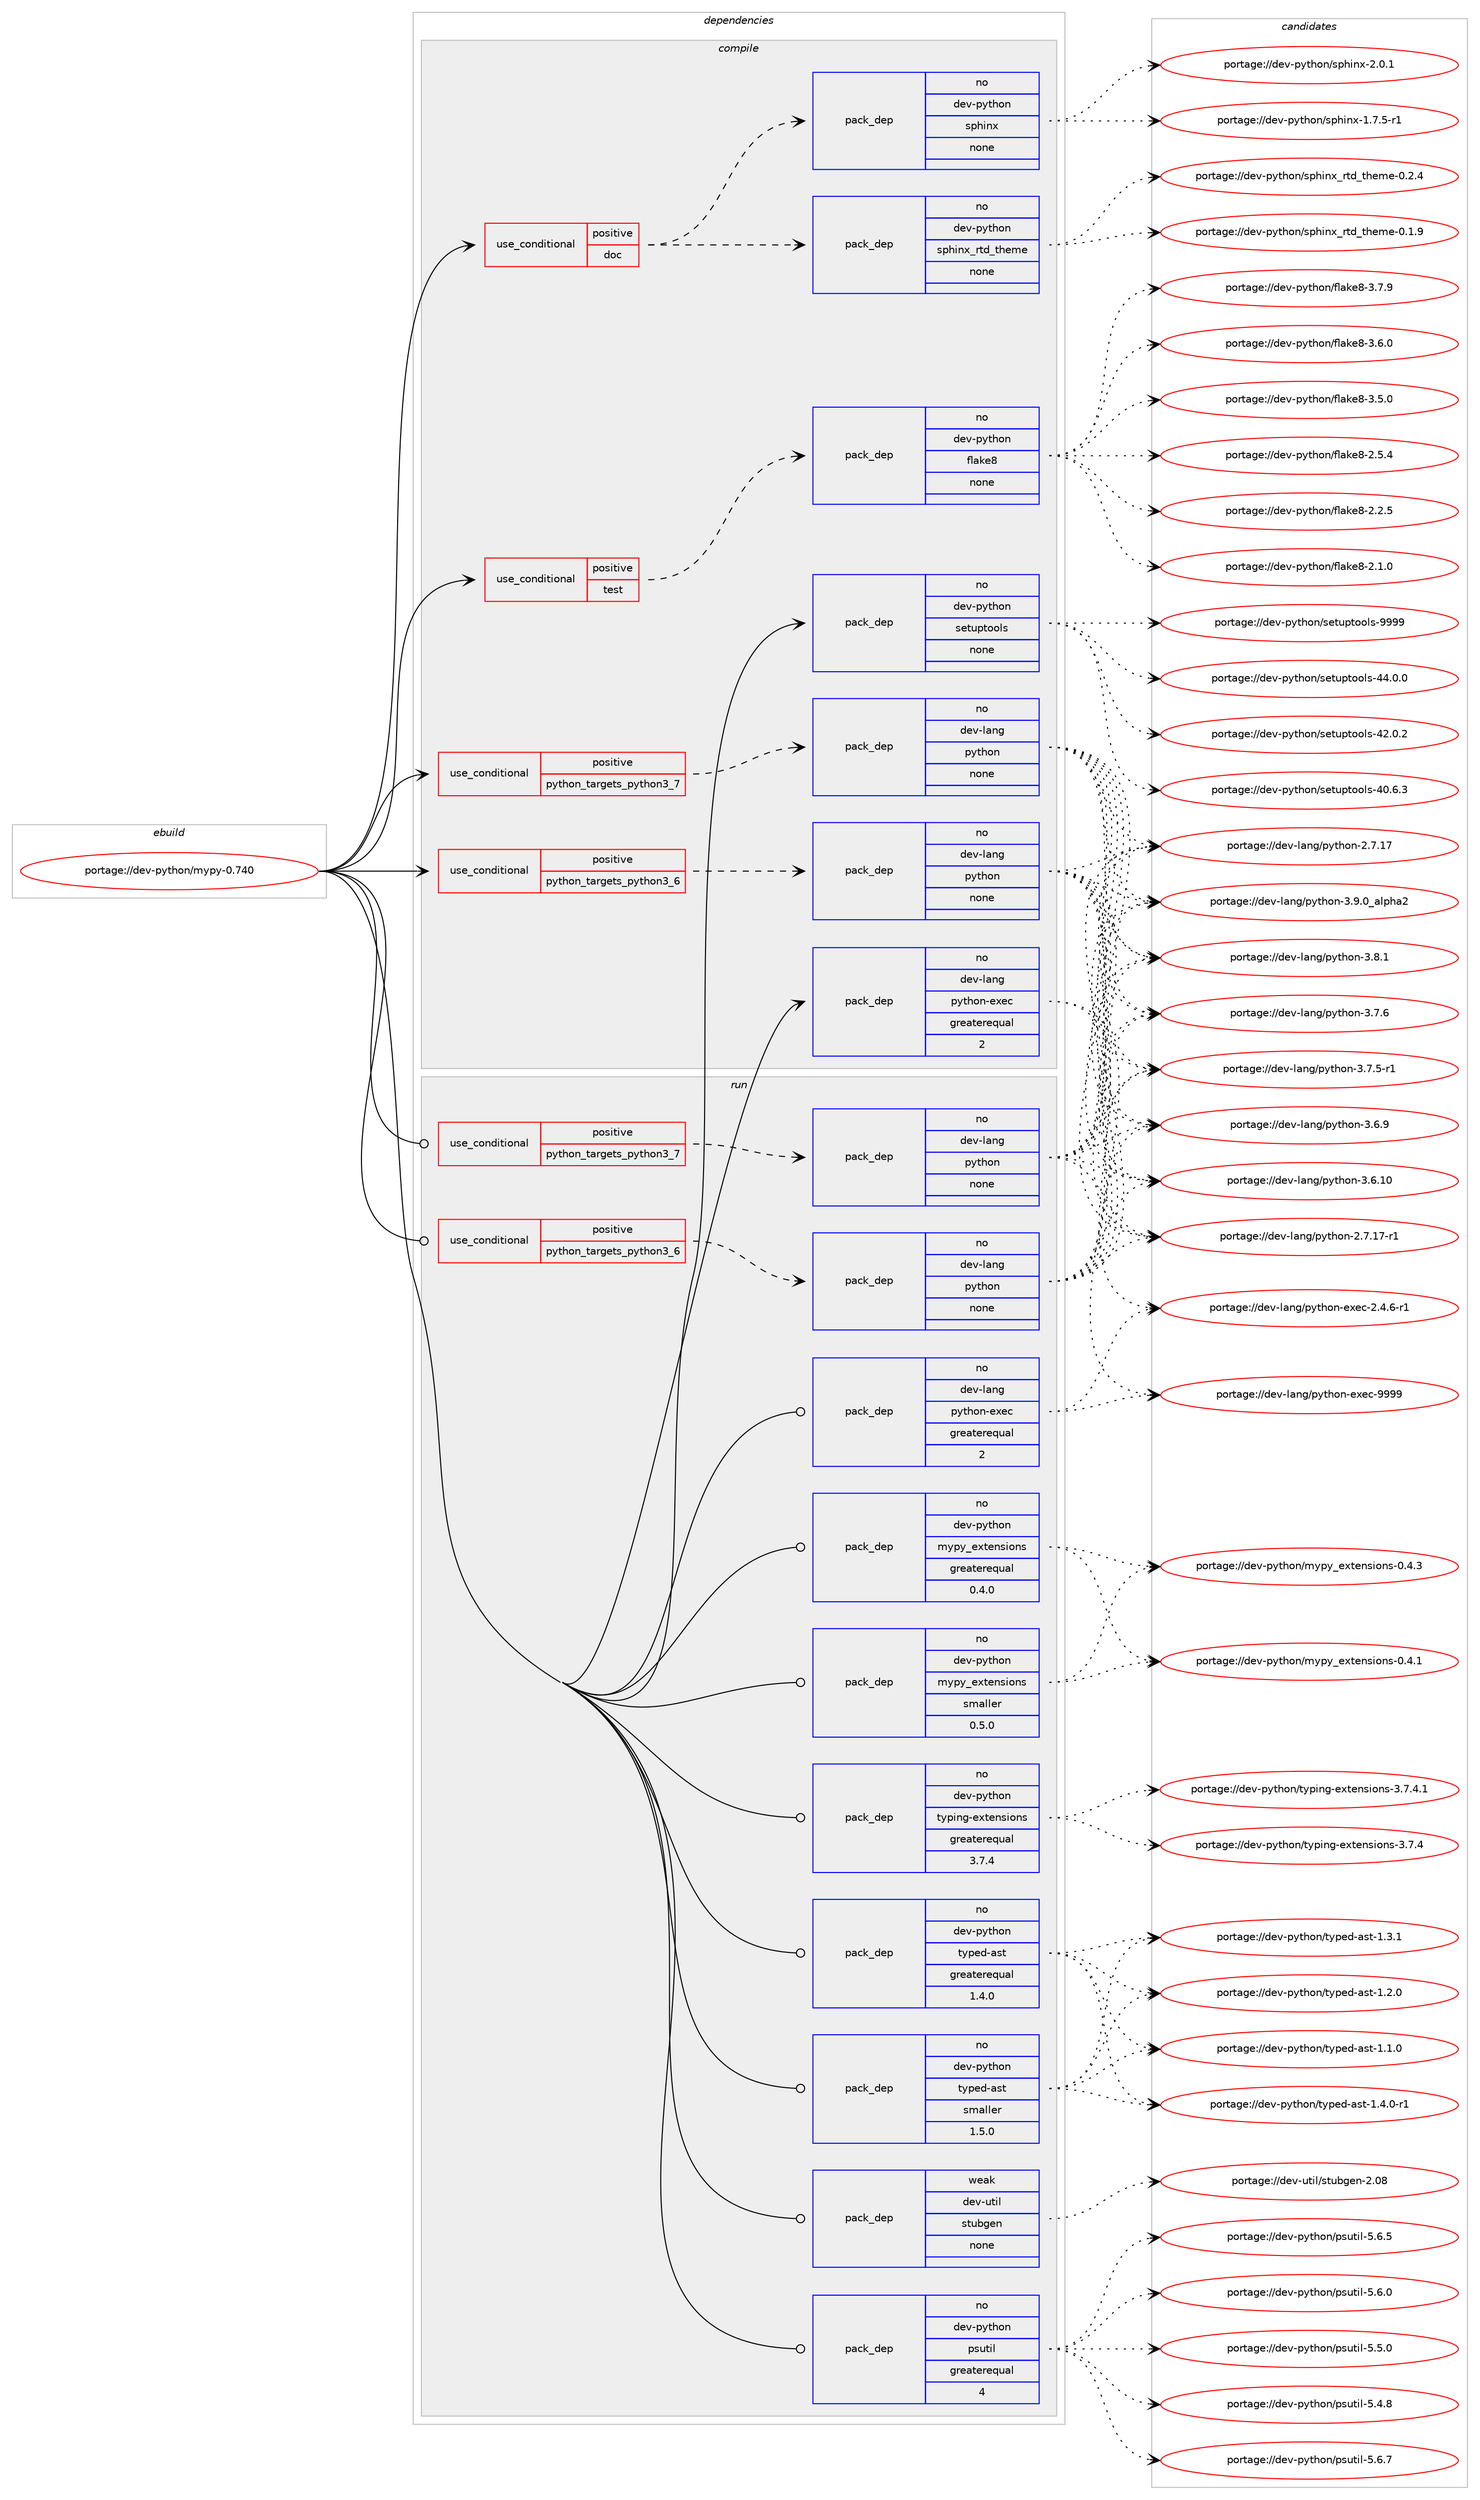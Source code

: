 digraph prolog {

# *************
# Graph options
# *************

newrank=true;
concentrate=true;
compound=true;
graph [rankdir=LR,fontname=Helvetica,fontsize=10,ranksep=1.5];#, ranksep=2.5, nodesep=0.2];
edge  [arrowhead=vee];
node  [fontname=Helvetica,fontsize=10];

# **********
# The ebuild
# **********

subgraph cluster_leftcol {
color=gray;
label=<<i>ebuild</i>>;
id [label="portage://dev-python/mypy-0.740", color=red, width=4, href="../dev-python/mypy-0.740.svg"];
}

# ****************
# The dependencies
# ****************

subgraph cluster_midcol {
color=gray;
label=<<i>dependencies</i>>;
subgraph cluster_compile {
fillcolor="#eeeeee";
style=filled;
label=<<i>compile</i>>;
subgraph cond112645 {
dependency449557 [label=<<TABLE BORDER="0" CELLBORDER="1" CELLSPACING="0" CELLPADDING="4"><TR><TD ROWSPAN="3" CELLPADDING="10">use_conditional</TD></TR><TR><TD>positive</TD></TR><TR><TD>doc</TD></TR></TABLE>>, shape=none, color=red];
subgraph pack331932 {
dependency449558 [label=<<TABLE BORDER="0" CELLBORDER="1" CELLSPACING="0" CELLPADDING="4" WIDTH="220"><TR><TD ROWSPAN="6" CELLPADDING="30">pack_dep</TD></TR><TR><TD WIDTH="110">no</TD></TR><TR><TD>dev-python</TD></TR><TR><TD>sphinx</TD></TR><TR><TD>none</TD></TR><TR><TD></TD></TR></TABLE>>, shape=none, color=blue];
}
dependency449557:e -> dependency449558:w [weight=20,style="dashed",arrowhead="vee"];
subgraph pack331933 {
dependency449559 [label=<<TABLE BORDER="0" CELLBORDER="1" CELLSPACING="0" CELLPADDING="4" WIDTH="220"><TR><TD ROWSPAN="6" CELLPADDING="30">pack_dep</TD></TR><TR><TD WIDTH="110">no</TD></TR><TR><TD>dev-python</TD></TR><TR><TD>sphinx_rtd_theme</TD></TR><TR><TD>none</TD></TR><TR><TD></TD></TR></TABLE>>, shape=none, color=blue];
}
dependency449557:e -> dependency449559:w [weight=20,style="dashed",arrowhead="vee"];
}
id:e -> dependency449557:w [weight=20,style="solid",arrowhead="vee"];
subgraph cond112646 {
dependency449560 [label=<<TABLE BORDER="0" CELLBORDER="1" CELLSPACING="0" CELLPADDING="4"><TR><TD ROWSPAN="3" CELLPADDING="10">use_conditional</TD></TR><TR><TD>positive</TD></TR><TR><TD>python_targets_python3_6</TD></TR></TABLE>>, shape=none, color=red];
subgraph pack331934 {
dependency449561 [label=<<TABLE BORDER="0" CELLBORDER="1" CELLSPACING="0" CELLPADDING="4" WIDTH="220"><TR><TD ROWSPAN="6" CELLPADDING="30">pack_dep</TD></TR><TR><TD WIDTH="110">no</TD></TR><TR><TD>dev-lang</TD></TR><TR><TD>python</TD></TR><TR><TD>none</TD></TR><TR><TD></TD></TR></TABLE>>, shape=none, color=blue];
}
dependency449560:e -> dependency449561:w [weight=20,style="dashed",arrowhead="vee"];
}
id:e -> dependency449560:w [weight=20,style="solid",arrowhead="vee"];
subgraph cond112647 {
dependency449562 [label=<<TABLE BORDER="0" CELLBORDER="1" CELLSPACING="0" CELLPADDING="4"><TR><TD ROWSPAN="3" CELLPADDING="10">use_conditional</TD></TR><TR><TD>positive</TD></TR><TR><TD>python_targets_python3_7</TD></TR></TABLE>>, shape=none, color=red];
subgraph pack331935 {
dependency449563 [label=<<TABLE BORDER="0" CELLBORDER="1" CELLSPACING="0" CELLPADDING="4" WIDTH="220"><TR><TD ROWSPAN="6" CELLPADDING="30">pack_dep</TD></TR><TR><TD WIDTH="110">no</TD></TR><TR><TD>dev-lang</TD></TR><TR><TD>python</TD></TR><TR><TD>none</TD></TR><TR><TD></TD></TR></TABLE>>, shape=none, color=blue];
}
dependency449562:e -> dependency449563:w [weight=20,style="dashed",arrowhead="vee"];
}
id:e -> dependency449562:w [weight=20,style="solid",arrowhead="vee"];
subgraph cond112648 {
dependency449564 [label=<<TABLE BORDER="0" CELLBORDER="1" CELLSPACING="0" CELLPADDING="4"><TR><TD ROWSPAN="3" CELLPADDING="10">use_conditional</TD></TR><TR><TD>positive</TD></TR><TR><TD>test</TD></TR></TABLE>>, shape=none, color=red];
subgraph pack331936 {
dependency449565 [label=<<TABLE BORDER="0" CELLBORDER="1" CELLSPACING="0" CELLPADDING="4" WIDTH="220"><TR><TD ROWSPAN="6" CELLPADDING="30">pack_dep</TD></TR><TR><TD WIDTH="110">no</TD></TR><TR><TD>dev-python</TD></TR><TR><TD>flake8</TD></TR><TR><TD>none</TD></TR><TR><TD></TD></TR></TABLE>>, shape=none, color=blue];
}
dependency449564:e -> dependency449565:w [weight=20,style="dashed",arrowhead="vee"];
}
id:e -> dependency449564:w [weight=20,style="solid",arrowhead="vee"];
subgraph pack331937 {
dependency449566 [label=<<TABLE BORDER="0" CELLBORDER="1" CELLSPACING="0" CELLPADDING="4" WIDTH="220"><TR><TD ROWSPAN="6" CELLPADDING="30">pack_dep</TD></TR><TR><TD WIDTH="110">no</TD></TR><TR><TD>dev-lang</TD></TR><TR><TD>python-exec</TD></TR><TR><TD>greaterequal</TD></TR><TR><TD>2</TD></TR></TABLE>>, shape=none, color=blue];
}
id:e -> dependency449566:w [weight=20,style="solid",arrowhead="vee"];
subgraph pack331938 {
dependency449567 [label=<<TABLE BORDER="0" CELLBORDER="1" CELLSPACING="0" CELLPADDING="4" WIDTH="220"><TR><TD ROWSPAN="6" CELLPADDING="30">pack_dep</TD></TR><TR><TD WIDTH="110">no</TD></TR><TR><TD>dev-python</TD></TR><TR><TD>setuptools</TD></TR><TR><TD>none</TD></TR><TR><TD></TD></TR></TABLE>>, shape=none, color=blue];
}
id:e -> dependency449567:w [weight=20,style="solid",arrowhead="vee"];
}
subgraph cluster_compileandrun {
fillcolor="#eeeeee";
style=filled;
label=<<i>compile and run</i>>;
}
subgraph cluster_run {
fillcolor="#eeeeee";
style=filled;
label=<<i>run</i>>;
subgraph cond112649 {
dependency449568 [label=<<TABLE BORDER="0" CELLBORDER="1" CELLSPACING="0" CELLPADDING="4"><TR><TD ROWSPAN="3" CELLPADDING="10">use_conditional</TD></TR><TR><TD>positive</TD></TR><TR><TD>python_targets_python3_6</TD></TR></TABLE>>, shape=none, color=red];
subgraph pack331939 {
dependency449569 [label=<<TABLE BORDER="0" CELLBORDER="1" CELLSPACING="0" CELLPADDING="4" WIDTH="220"><TR><TD ROWSPAN="6" CELLPADDING="30">pack_dep</TD></TR><TR><TD WIDTH="110">no</TD></TR><TR><TD>dev-lang</TD></TR><TR><TD>python</TD></TR><TR><TD>none</TD></TR><TR><TD></TD></TR></TABLE>>, shape=none, color=blue];
}
dependency449568:e -> dependency449569:w [weight=20,style="dashed",arrowhead="vee"];
}
id:e -> dependency449568:w [weight=20,style="solid",arrowhead="odot"];
subgraph cond112650 {
dependency449570 [label=<<TABLE BORDER="0" CELLBORDER="1" CELLSPACING="0" CELLPADDING="4"><TR><TD ROWSPAN="3" CELLPADDING="10">use_conditional</TD></TR><TR><TD>positive</TD></TR><TR><TD>python_targets_python3_7</TD></TR></TABLE>>, shape=none, color=red];
subgraph pack331940 {
dependency449571 [label=<<TABLE BORDER="0" CELLBORDER="1" CELLSPACING="0" CELLPADDING="4" WIDTH="220"><TR><TD ROWSPAN="6" CELLPADDING="30">pack_dep</TD></TR><TR><TD WIDTH="110">no</TD></TR><TR><TD>dev-lang</TD></TR><TR><TD>python</TD></TR><TR><TD>none</TD></TR><TR><TD></TD></TR></TABLE>>, shape=none, color=blue];
}
dependency449570:e -> dependency449571:w [weight=20,style="dashed",arrowhead="vee"];
}
id:e -> dependency449570:w [weight=20,style="solid",arrowhead="odot"];
subgraph pack331941 {
dependency449572 [label=<<TABLE BORDER="0" CELLBORDER="1" CELLSPACING="0" CELLPADDING="4" WIDTH="220"><TR><TD ROWSPAN="6" CELLPADDING="30">pack_dep</TD></TR><TR><TD WIDTH="110">no</TD></TR><TR><TD>dev-lang</TD></TR><TR><TD>python-exec</TD></TR><TR><TD>greaterequal</TD></TR><TR><TD>2</TD></TR></TABLE>>, shape=none, color=blue];
}
id:e -> dependency449572:w [weight=20,style="solid",arrowhead="odot"];
subgraph pack331942 {
dependency449573 [label=<<TABLE BORDER="0" CELLBORDER="1" CELLSPACING="0" CELLPADDING="4" WIDTH="220"><TR><TD ROWSPAN="6" CELLPADDING="30">pack_dep</TD></TR><TR><TD WIDTH="110">no</TD></TR><TR><TD>dev-python</TD></TR><TR><TD>mypy_extensions</TD></TR><TR><TD>greaterequal</TD></TR><TR><TD>0.4.0</TD></TR></TABLE>>, shape=none, color=blue];
}
id:e -> dependency449573:w [weight=20,style="solid",arrowhead="odot"];
subgraph pack331943 {
dependency449574 [label=<<TABLE BORDER="0" CELLBORDER="1" CELLSPACING="0" CELLPADDING="4" WIDTH="220"><TR><TD ROWSPAN="6" CELLPADDING="30">pack_dep</TD></TR><TR><TD WIDTH="110">no</TD></TR><TR><TD>dev-python</TD></TR><TR><TD>mypy_extensions</TD></TR><TR><TD>smaller</TD></TR><TR><TD>0.5.0</TD></TR></TABLE>>, shape=none, color=blue];
}
id:e -> dependency449574:w [weight=20,style="solid",arrowhead="odot"];
subgraph pack331944 {
dependency449575 [label=<<TABLE BORDER="0" CELLBORDER="1" CELLSPACING="0" CELLPADDING="4" WIDTH="220"><TR><TD ROWSPAN="6" CELLPADDING="30">pack_dep</TD></TR><TR><TD WIDTH="110">no</TD></TR><TR><TD>dev-python</TD></TR><TR><TD>psutil</TD></TR><TR><TD>greaterequal</TD></TR><TR><TD>4</TD></TR></TABLE>>, shape=none, color=blue];
}
id:e -> dependency449575:w [weight=20,style="solid",arrowhead="odot"];
subgraph pack331945 {
dependency449576 [label=<<TABLE BORDER="0" CELLBORDER="1" CELLSPACING="0" CELLPADDING="4" WIDTH="220"><TR><TD ROWSPAN="6" CELLPADDING="30">pack_dep</TD></TR><TR><TD WIDTH="110">no</TD></TR><TR><TD>dev-python</TD></TR><TR><TD>typed-ast</TD></TR><TR><TD>greaterequal</TD></TR><TR><TD>1.4.0</TD></TR></TABLE>>, shape=none, color=blue];
}
id:e -> dependency449576:w [weight=20,style="solid",arrowhead="odot"];
subgraph pack331946 {
dependency449577 [label=<<TABLE BORDER="0" CELLBORDER="1" CELLSPACING="0" CELLPADDING="4" WIDTH="220"><TR><TD ROWSPAN="6" CELLPADDING="30">pack_dep</TD></TR><TR><TD WIDTH="110">no</TD></TR><TR><TD>dev-python</TD></TR><TR><TD>typed-ast</TD></TR><TR><TD>smaller</TD></TR><TR><TD>1.5.0</TD></TR></TABLE>>, shape=none, color=blue];
}
id:e -> dependency449577:w [weight=20,style="solid",arrowhead="odot"];
subgraph pack331947 {
dependency449578 [label=<<TABLE BORDER="0" CELLBORDER="1" CELLSPACING="0" CELLPADDING="4" WIDTH="220"><TR><TD ROWSPAN="6" CELLPADDING="30">pack_dep</TD></TR><TR><TD WIDTH="110">no</TD></TR><TR><TD>dev-python</TD></TR><TR><TD>typing-extensions</TD></TR><TR><TD>greaterequal</TD></TR><TR><TD>3.7.4</TD></TR></TABLE>>, shape=none, color=blue];
}
id:e -> dependency449578:w [weight=20,style="solid",arrowhead="odot"];
subgraph pack331948 {
dependency449579 [label=<<TABLE BORDER="0" CELLBORDER="1" CELLSPACING="0" CELLPADDING="4" WIDTH="220"><TR><TD ROWSPAN="6" CELLPADDING="30">pack_dep</TD></TR><TR><TD WIDTH="110">weak</TD></TR><TR><TD>dev-util</TD></TR><TR><TD>stubgen</TD></TR><TR><TD>none</TD></TR><TR><TD></TD></TR></TABLE>>, shape=none, color=blue];
}
id:e -> dependency449579:w [weight=20,style="solid",arrowhead="odot"];
}
}

# **************
# The candidates
# **************

subgraph cluster_choices {
rank=same;
color=gray;
label=<<i>candidates</i>>;

subgraph choice331932 {
color=black;
nodesep=1;
choice1001011184511212111610411111047115112104105110120455046484649 [label="portage://dev-python/sphinx-2.0.1", color=red, width=4,href="../dev-python/sphinx-2.0.1.svg"];
choice10010111845112121116104111110471151121041051101204549465546534511449 [label="portage://dev-python/sphinx-1.7.5-r1", color=red, width=4,href="../dev-python/sphinx-1.7.5-r1.svg"];
dependency449558:e -> choice1001011184511212111610411111047115112104105110120455046484649:w [style=dotted,weight="100"];
dependency449558:e -> choice10010111845112121116104111110471151121041051101204549465546534511449:w [style=dotted,weight="100"];
}
subgraph choice331933 {
color=black;
nodesep=1;
choice10010111845112121116104111110471151121041051101209511411610095116104101109101454846504652 [label="portage://dev-python/sphinx_rtd_theme-0.2.4", color=red, width=4,href="../dev-python/sphinx_rtd_theme-0.2.4.svg"];
choice10010111845112121116104111110471151121041051101209511411610095116104101109101454846494657 [label="portage://dev-python/sphinx_rtd_theme-0.1.9", color=red, width=4,href="../dev-python/sphinx_rtd_theme-0.1.9.svg"];
dependency449559:e -> choice10010111845112121116104111110471151121041051101209511411610095116104101109101454846504652:w [style=dotted,weight="100"];
dependency449559:e -> choice10010111845112121116104111110471151121041051101209511411610095116104101109101454846494657:w [style=dotted,weight="100"];
}
subgraph choice331934 {
color=black;
nodesep=1;
choice10010111845108971101034711212111610411111045514657464895971081121049750 [label="portage://dev-lang/python-3.9.0_alpha2", color=red, width=4,href="../dev-lang/python-3.9.0_alpha2.svg"];
choice100101118451089711010347112121116104111110455146564649 [label="portage://dev-lang/python-3.8.1", color=red, width=4,href="../dev-lang/python-3.8.1.svg"];
choice100101118451089711010347112121116104111110455146554654 [label="portage://dev-lang/python-3.7.6", color=red, width=4,href="../dev-lang/python-3.7.6.svg"];
choice1001011184510897110103471121211161041111104551465546534511449 [label="portage://dev-lang/python-3.7.5-r1", color=red, width=4,href="../dev-lang/python-3.7.5-r1.svg"];
choice100101118451089711010347112121116104111110455146544657 [label="portage://dev-lang/python-3.6.9", color=red, width=4,href="../dev-lang/python-3.6.9.svg"];
choice10010111845108971101034711212111610411111045514654464948 [label="portage://dev-lang/python-3.6.10", color=red, width=4,href="../dev-lang/python-3.6.10.svg"];
choice100101118451089711010347112121116104111110455046554649554511449 [label="portage://dev-lang/python-2.7.17-r1", color=red, width=4,href="../dev-lang/python-2.7.17-r1.svg"];
choice10010111845108971101034711212111610411111045504655464955 [label="portage://dev-lang/python-2.7.17", color=red, width=4,href="../dev-lang/python-2.7.17.svg"];
dependency449561:e -> choice10010111845108971101034711212111610411111045514657464895971081121049750:w [style=dotted,weight="100"];
dependency449561:e -> choice100101118451089711010347112121116104111110455146564649:w [style=dotted,weight="100"];
dependency449561:e -> choice100101118451089711010347112121116104111110455146554654:w [style=dotted,weight="100"];
dependency449561:e -> choice1001011184510897110103471121211161041111104551465546534511449:w [style=dotted,weight="100"];
dependency449561:e -> choice100101118451089711010347112121116104111110455146544657:w [style=dotted,weight="100"];
dependency449561:e -> choice10010111845108971101034711212111610411111045514654464948:w [style=dotted,weight="100"];
dependency449561:e -> choice100101118451089711010347112121116104111110455046554649554511449:w [style=dotted,weight="100"];
dependency449561:e -> choice10010111845108971101034711212111610411111045504655464955:w [style=dotted,weight="100"];
}
subgraph choice331935 {
color=black;
nodesep=1;
choice10010111845108971101034711212111610411111045514657464895971081121049750 [label="portage://dev-lang/python-3.9.0_alpha2", color=red, width=4,href="../dev-lang/python-3.9.0_alpha2.svg"];
choice100101118451089711010347112121116104111110455146564649 [label="portage://dev-lang/python-3.8.1", color=red, width=4,href="../dev-lang/python-3.8.1.svg"];
choice100101118451089711010347112121116104111110455146554654 [label="portage://dev-lang/python-3.7.6", color=red, width=4,href="../dev-lang/python-3.7.6.svg"];
choice1001011184510897110103471121211161041111104551465546534511449 [label="portage://dev-lang/python-3.7.5-r1", color=red, width=4,href="../dev-lang/python-3.7.5-r1.svg"];
choice100101118451089711010347112121116104111110455146544657 [label="portage://dev-lang/python-3.6.9", color=red, width=4,href="../dev-lang/python-3.6.9.svg"];
choice10010111845108971101034711212111610411111045514654464948 [label="portage://dev-lang/python-3.6.10", color=red, width=4,href="../dev-lang/python-3.6.10.svg"];
choice100101118451089711010347112121116104111110455046554649554511449 [label="portage://dev-lang/python-2.7.17-r1", color=red, width=4,href="../dev-lang/python-2.7.17-r1.svg"];
choice10010111845108971101034711212111610411111045504655464955 [label="portage://dev-lang/python-2.7.17", color=red, width=4,href="../dev-lang/python-2.7.17.svg"];
dependency449563:e -> choice10010111845108971101034711212111610411111045514657464895971081121049750:w [style=dotted,weight="100"];
dependency449563:e -> choice100101118451089711010347112121116104111110455146564649:w [style=dotted,weight="100"];
dependency449563:e -> choice100101118451089711010347112121116104111110455146554654:w [style=dotted,weight="100"];
dependency449563:e -> choice1001011184510897110103471121211161041111104551465546534511449:w [style=dotted,weight="100"];
dependency449563:e -> choice100101118451089711010347112121116104111110455146544657:w [style=dotted,weight="100"];
dependency449563:e -> choice10010111845108971101034711212111610411111045514654464948:w [style=dotted,weight="100"];
dependency449563:e -> choice100101118451089711010347112121116104111110455046554649554511449:w [style=dotted,weight="100"];
dependency449563:e -> choice10010111845108971101034711212111610411111045504655464955:w [style=dotted,weight="100"];
}
subgraph choice331936 {
color=black;
nodesep=1;
choice10010111845112121116104111110471021089710710156455146554657 [label="portage://dev-python/flake8-3.7.9", color=red, width=4,href="../dev-python/flake8-3.7.9.svg"];
choice10010111845112121116104111110471021089710710156455146544648 [label="portage://dev-python/flake8-3.6.0", color=red, width=4,href="../dev-python/flake8-3.6.0.svg"];
choice10010111845112121116104111110471021089710710156455146534648 [label="portage://dev-python/flake8-3.5.0", color=red, width=4,href="../dev-python/flake8-3.5.0.svg"];
choice10010111845112121116104111110471021089710710156455046534652 [label="portage://dev-python/flake8-2.5.4", color=red, width=4,href="../dev-python/flake8-2.5.4.svg"];
choice10010111845112121116104111110471021089710710156455046504653 [label="portage://dev-python/flake8-2.2.5", color=red, width=4,href="../dev-python/flake8-2.2.5.svg"];
choice10010111845112121116104111110471021089710710156455046494648 [label="portage://dev-python/flake8-2.1.0", color=red, width=4,href="../dev-python/flake8-2.1.0.svg"];
dependency449565:e -> choice10010111845112121116104111110471021089710710156455146554657:w [style=dotted,weight="100"];
dependency449565:e -> choice10010111845112121116104111110471021089710710156455146544648:w [style=dotted,weight="100"];
dependency449565:e -> choice10010111845112121116104111110471021089710710156455146534648:w [style=dotted,weight="100"];
dependency449565:e -> choice10010111845112121116104111110471021089710710156455046534652:w [style=dotted,weight="100"];
dependency449565:e -> choice10010111845112121116104111110471021089710710156455046504653:w [style=dotted,weight="100"];
dependency449565:e -> choice10010111845112121116104111110471021089710710156455046494648:w [style=dotted,weight="100"];
}
subgraph choice331937 {
color=black;
nodesep=1;
choice10010111845108971101034711212111610411111045101120101994557575757 [label="portage://dev-lang/python-exec-9999", color=red, width=4,href="../dev-lang/python-exec-9999.svg"];
choice10010111845108971101034711212111610411111045101120101994550465246544511449 [label="portage://dev-lang/python-exec-2.4.6-r1", color=red, width=4,href="../dev-lang/python-exec-2.4.6-r1.svg"];
dependency449566:e -> choice10010111845108971101034711212111610411111045101120101994557575757:w [style=dotted,weight="100"];
dependency449566:e -> choice10010111845108971101034711212111610411111045101120101994550465246544511449:w [style=dotted,weight="100"];
}
subgraph choice331938 {
color=black;
nodesep=1;
choice10010111845112121116104111110471151011161171121161111111081154557575757 [label="portage://dev-python/setuptools-9999", color=red, width=4,href="../dev-python/setuptools-9999.svg"];
choice100101118451121211161041111104711510111611711211611111110811545525246484648 [label="portage://dev-python/setuptools-44.0.0", color=red, width=4,href="../dev-python/setuptools-44.0.0.svg"];
choice100101118451121211161041111104711510111611711211611111110811545525046484650 [label="portage://dev-python/setuptools-42.0.2", color=red, width=4,href="../dev-python/setuptools-42.0.2.svg"];
choice100101118451121211161041111104711510111611711211611111110811545524846544651 [label="portage://dev-python/setuptools-40.6.3", color=red, width=4,href="../dev-python/setuptools-40.6.3.svg"];
dependency449567:e -> choice10010111845112121116104111110471151011161171121161111111081154557575757:w [style=dotted,weight="100"];
dependency449567:e -> choice100101118451121211161041111104711510111611711211611111110811545525246484648:w [style=dotted,weight="100"];
dependency449567:e -> choice100101118451121211161041111104711510111611711211611111110811545525046484650:w [style=dotted,weight="100"];
dependency449567:e -> choice100101118451121211161041111104711510111611711211611111110811545524846544651:w [style=dotted,weight="100"];
}
subgraph choice331939 {
color=black;
nodesep=1;
choice10010111845108971101034711212111610411111045514657464895971081121049750 [label="portage://dev-lang/python-3.9.0_alpha2", color=red, width=4,href="../dev-lang/python-3.9.0_alpha2.svg"];
choice100101118451089711010347112121116104111110455146564649 [label="portage://dev-lang/python-3.8.1", color=red, width=4,href="../dev-lang/python-3.8.1.svg"];
choice100101118451089711010347112121116104111110455146554654 [label="portage://dev-lang/python-3.7.6", color=red, width=4,href="../dev-lang/python-3.7.6.svg"];
choice1001011184510897110103471121211161041111104551465546534511449 [label="portage://dev-lang/python-3.7.5-r1", color=red, width=4,href="../dev-lang/python-3.7.5-r1.svg"];
choice100101118451089711010347112121116104111110455146544657 [label="portage://dev-lang/python-3.6.9", color=red, width=4,href="../dev-lang/python-3.6.9.svg"];
choice10010111845108971101034711212111610411111045514654464948 [label="portage://dev-lang/python-3.6.10", color=red, width=4,href="../dev-lang/python-3.6.10.svg"];
choice100101118451089711010347112121116104111110455046554649554511449 [label="portage://dev-lang/python-2.7.17-r1", color=red, width=4,href="../dev-lang/python-2.7.17-r1.svg"];
choice10010111845108971101034711212111610411111045504655464955 [label="portage://dev-lang/python-2.7.17", color=red, width=4,href="../dev-lang/python-2.7.17.svg"];
dependency449569:e -> choice10010111845108971101034711212111610411111045514657464895971081121049750:w [style=dotted,weight="100"];
dependency449569:e -> choice100101118451089711010347112121116104111110455146564649:w [style=dotted,weight="100"];
dependency449569:e -> choice100101118451089711010347112121116104111110455146554654:w [style=dotted,weight="100"];
dependency449569:e -> choice1001011184510897110103471121211161041111104551465546534511449:w [style=dotted,weight="100"];
dependency449569:e -> choice100101118451089711010347112121116104111110455146544657:w [style=dotted,weight="100"];
dependency449569:e -> choice10010111845108971101034711212111610411111045514654464948:w [style=dotted,weight="100"];
dependency449569:e -> choice100101118451089711010347112121116104111110455046554649554511449:w [style=dotted,weight="100"];
dependency449569:e -> choice10010111845108971101034711212111610411111045504655464955:w [style=dotted,weight="100"];
}
subgraph choice331940 {
color=black;
nodesep=1;
choice10010111845108971101034711212111610411111045514657464895971081121049750 [label="portage://dev-lang/python-3.9.0_alpha2", color=red, width=4,href="../dev-lang/python-3.9.0_alpha2.svg"];
choice100101118451089711010347112121116104111110455146564649 [label="portage://dev-lang/python-3.8.1", color=red, width=4,href="../dev-lang/python-3.8.1.svg"];
choice100101118451089711010347112121116104111110455146554654 [label="portage://dev-lang/python-3.7.6", color=red, width=4,href="../dev-lang/python-3.7.6.svg"];
choice1001011184510897110103471121211161041111104551465546534511449 [label="portage://dev-lang/python-3.7.5-r1", color=red, width=4,href="../dev-lang/python-3.7.5-r1.svg"];
choice100101118451089711010347112121116104111110455146544657 [label="portage://dev-lang/python-3.6.9", color=red, width=4,href="../dev-lang/python-3.6.9.svg"];
choice10010111845108971101034711212111610411111045514654464948 [label="portage://dev-lang/python-3.6.10", color=red, width=4,href="../dev-lang/python-3.6.10.svg"];
choice100101118451089711010347112121116104111110455046554649554511449 [label="portage://dev-lang/python-2.7.17-r1", color=red, width=4,href="../dev-lang/python-2.7.17-r1.svg"];
choice10010111845108971101034711212111610411111045504655464955 [label="portage://dev-lang/python-2.7.17", color=red, width=4,href="../dev-lang/python-2.7.17.svg"];
dependency449571:e -> choice10010111845108971101034711212111610411111045514657464895971081121049750:w [style=dotted,weight="100"];
dependency449571:e -> choice100101118451089711010347112121116104111110455146564649:w [style=dotted,weight="100"];
dependency449571:e -> choice100101118451089711010347112121116104111110455146554654:w [style=dotted,weight="100"];
dependency449571:e -> choice1001011184510897110103471121211161041111104551465546534511449:w [style=dotted,weight="100"];
dependency449571:e -> choice100101118451089711010347112121116104111110455146544657:w [style=dotted,weight="100"];
dependency449571:e -> choice10010111845108971101034711212111610411111045514654464948:w [style=dotted,weight="100"];
dependency449571:e -> choice100101118451089711010347112121116104111110455046554649554511449:w [style=dotted,weight="100"];
dependency449571:e -> choice10010111845108971101034711212111610411111045504655464955:w [style=dotted,weight="100"];
}
subgraph choice331941 {
color=black;
nodesep=1;
choice10010111845108971101034711212111610411111045101120101994557575757 [label="portage://dev-lang/python-exec-9999", color=red, width=4,href="../dev-lang/python-exec-9999.svg"];
choice10010111845108971101034711212111610411111045101120101994550465246544511449 [label="portage://dev-lang/python-exec-2.4.6-r1", color=red, width=4,href="../dev-lang/python-exec-2.4.6-r1.svg"];
dependency449572:e -> choice10010111845108971101034711212111610411111045101120101994557575757:w [style=dotted,weight="100"];
dependency449572:e -> choice10010111845108971101034711212111610411111045101120101994550465246544511449:w [style=dotted,weight="100"];
}
subgraph choice331942 {
color=black;
nodesep=1;
choice100101118451121211161041111104710912111212195101120116101110115105111110115454846524651 [label="portage://dev-python/mypy_extensions-0.4.3", color=red, width=4,href="../dev-python/mypy_extensions-0.4.3.svg"];
choice100101118451121211161041111104710912111212195101120116101110115105111110115454846524649 [label="portage://dev-python/mypy_extensions-0.4.1", color=red, width=4,href="../dev-python/mypy_extensions-0.4.1.svg"];
dependency449573:e -> choice100101118451121211161041111104710912111212195101120116101110115105111110115454846524651:w [style=dotted,weight="100"];
dependency449573:e -> choice100101118451121211161041111104710912111212195101120116101110115105111110115454846524649:w [style=dotted,weight="100"];
}
subgraph choice331943 {
color=black;
nodesep=1;
choice100101118451121211161041111104710912111212195101120116101110115105111110115454846524651 [label="portage://dev-python/mypy_extensions-0.4.3", color=red, width=4,href="../dev-python/mypy_extensions-0.4.3.svg"];
choice100101118451121211161041111104710912111212195101120116101110115105111110115454846524649 [label="portage://dev-python/mypy_extensions-0.4.1", color=red, width=4,href="../dev-python/mypy_extensions-0.4.1.svg"];
dependency449574:e -> choice100101118451121211161041111104710912111212195101120116101110115105111110115454846524651:w [style=dotted,weight="100"];
dependency449574:e -> choice100101118451121211161041111104710912111212195101120116101110115105111110115454846524649:w [style=dotted,weight="100"];
}
subgraph choice331944 {
color=black;
nodesep=1;
choice1001011184511212111610411111047112115117116105108455346544655 [label="portage://dev-python/psutil-5.6.7", color=red, width=4,href="../dev-python/psutil-5.6.7.svg"];
choice1001011184511212111610411111047112115117116105108455346544653 [label="portage://dev-python/psutil-5.6.5", color=red, width=4,href="../dev-python/psutil-5.6.5.svg"];
choice1001011184511212111610411111047112115117116105108455346544648 [label="portage://dev-python/psutil-5.6.0", color=red, width=4,href="../dev-python/psutil-5.6.0.svg"];
choice1001011184511212111610411111047112115117116105108455346534648 [label="portage://dev-python/psutil-5.5.0", color=red, width=4,href="../dev-python/psutil-5.5.0.svg"];
choice1001011184511212111610411111047112115117116105108455346524656 [label="portage://dev-python/psutil-5.4.8", color=red, width=4,href="../dev-python/psutil-5.4.8.svg"];
dependency449575:e -> choice1001011184511212111610411111047112115117116105108455346544655:w [style=dotted,weight="100"];
dependency449575:e -> choice1001011184511212111610411111047112115117116105108455346544653:w [style=dotted,weight="100"];
dependency449575:e -> choice1001011184511212111610411111047112115117116105108455346544648:w [style=dotted,weight="100"];
dependency449575:e -> choice1001011184511212111610411111047112115117116105108455346534648:w [style=dotted,weight="100"];
dependency449575:e -> choice1001011184511212111610411111047112115117116105108455346524656:w [style=dotted,weight="100"];
}
subgraph choice331945 {
color=black;
nodesep=1;
choice100101118451121211161041111104711612111210110045971151164549465246484511449 [label="portage://dev-python/typed-ast-1.4.0-r1", color=red, width=4,href="../dev-python/typed-ast-1.4.0-r1.svg"];
choice10010111845112121116104111110471161211121011004597115116454946514649 [label="portage://dev-python/typed-ast-1.3.1", color=red, width=4,href="../dev-python/typed-ast-1.3.1.svg"];
choice10010111845112121116104111110471161211121011004597115116454946504648 [label="portage://dev-python/typed-ast-1.2.0", color=red, width=4,href="../dev-python/typed-ast-1.2.0.svg"];
choice10010111845112121116104111110471161211121011004597115116454946494648 [label="portage://dev-python/typed-ast-1.1.0", color=red, width=4,href="../dev-python/typed-ast-1.1.0.svg"];
dependency449576:e -> choice100101118451121211161041111104711612111210110045971151164549465246484511449:w [style=dotted,weight="100"];
dependency449576:e -> choice10010111845112121116104111110471161211121011004597115116454946514649:w [style=dotted,weight="100"];
dependency449576:e -> choice10010111845112121116104111110471161211121011004597115116454946504648:w [style=dotted,weight="100"];
dependency449576:e -> choice10010111845112121116104111110471161211121011004597115116454946494648:w [style=dotted,weight="100"];
}
subgraph choice331946 {
color=black;
nodesep=1;
choice100101118451121211161041111104711612111210110045971151164549465246484511449 [label="portage://dev-python/typed-ast-1.4.0-r1", color=red, width=4,href="../dev-python/typed-ast-1.4.0-r1.svg"];
choice10010111845112121116104111110471161211121011004597115116454946514649 [label="portage://dev-python/typed-ast-1.3.1", color=red, width=4,href="../dev-python/typed-ast-1.3.1.svg"];
choice10010111845112121116104111110471161211121011004597115116454946504648 [label="portage://dev-python/typed-ast-1.2.0", color=red, width=4,href="../dev-python/typed-ast-1.2.0.svg"];
choice10010111845112121116104111110471161211121011004597115116454946494648 [label="portage://dev-python/typed-ast-1.1.0", color=red, width=4,href="../dev-python/typed-ast-1.1.0.svg"];
dependency449577:e -> choice100101118451121211161041111104711612111210110045971151164549465246484511449:w [style=dotted,weight="100"];
dependency449577:e -> choice10010111845112121116104111110471161211121011004597115116454946514649:w [style=dotted,weight="100"];
dependency449577:e -> choice10010111845112121116104111110471161211121011004597115116454946504648:w [style=dotted,weight="100"];
dependency449577:e -> choice10010111845112121116104111110471161211121011004597115116454946494648:w [style=dotted,weight="100"];
}
subgraph choice331947 {
color=black;
nodesep=1;
choice1001011184511212111610411111047116121112105110103451011201161011101151051111101154551465546524649 [label="portage://dev-python/typing-extensions-3.7.4.1", color=red, width=4,href="../dev-python/typing-extensions-3.7.4.1.svg"];
choice100101118451121211161041111104711612111210511010345101120116101110115105111110115455146554652 [label="portage://dev-python/typing-extensions-3.7.4", color=red, width=4,href="../dev-python/typing-extensions-3.7.4.svg"];
dependency449578:e -> choice1001011184511212111610411111047116121112105110103451011201161011101151051111101154551465546524649:w [style=dotted,weight="100"];
dependency449578:e -> choice100101118451121211161041111104711612111210511010345101120116101110115105111110115455146554652:w [style=dotted,weight="100"];
}
subgraph choice331948 {
color=black;
nodesep=1;
choice1001011184511711610510847115116117981031011104550464856 [label="portage://dev-util/stubgen-2.08", color=red, width=4,href="../dev-util/stubgen-2.08.svg"];
dependency449579:e -> choice1001011184511711610510847115116117981031011104550464856:w [style=dotted,weight="100"];
}
}

}
